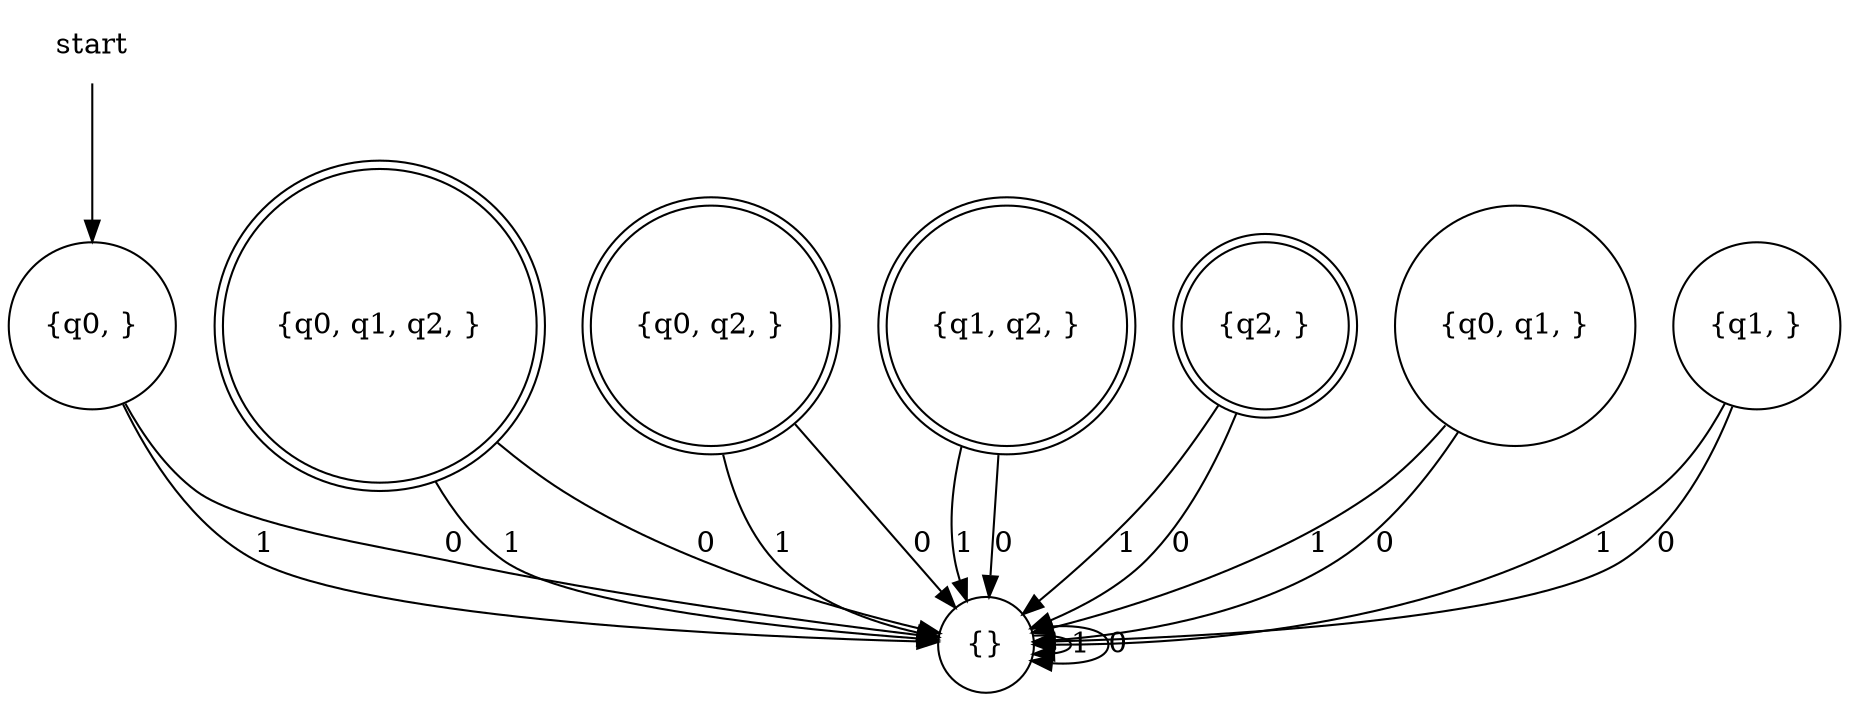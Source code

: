 digraph automaton {
    node [shape=none]; start;
    node [shape=doublecircle]; "{q0, q1, q2, }";
    node [shape=doublecircle]; "{q0, q2, }";
    node [shape=doublecircle]; "{q1, q2, }";
    node [shape=doublecircle]; "{q2, }";
    node [shape=circle];
    start -> "{q0, }";
    "{q0, q2, }" -> "{}" [label="1"];
    "{q0, q2, }" -> "{}" [label="0"];
    "{q0, q1, q2, }" -> "{}" [label="1"];
    "{q0, q1, q2, }" -> "{}" [label="0"];
    "{q0, q1, }" -> "{}" [label="1"];
    "{q0, q1, }" -> "{}" [label="0"];
    "{q2, }" -> "{}" [label="1"];
    "{q2, }" -> "{}" [label="0"];
    "{q1, }" -> "{}" [label="1"];
    "{q1, }" -> "{}" [label="0"];
    "{q0, }" -> "{}" [label="1"];
    "{q0, }" -> "{}" [label="0"];
    "{q1, q2, }" -> "{}" [label="1"];
    "{q1, q2, }" -> "{}" [label="0"];
    "{}" -> "{}" [label="1"];
    "{}" -> "{}" [label="0"];
}
